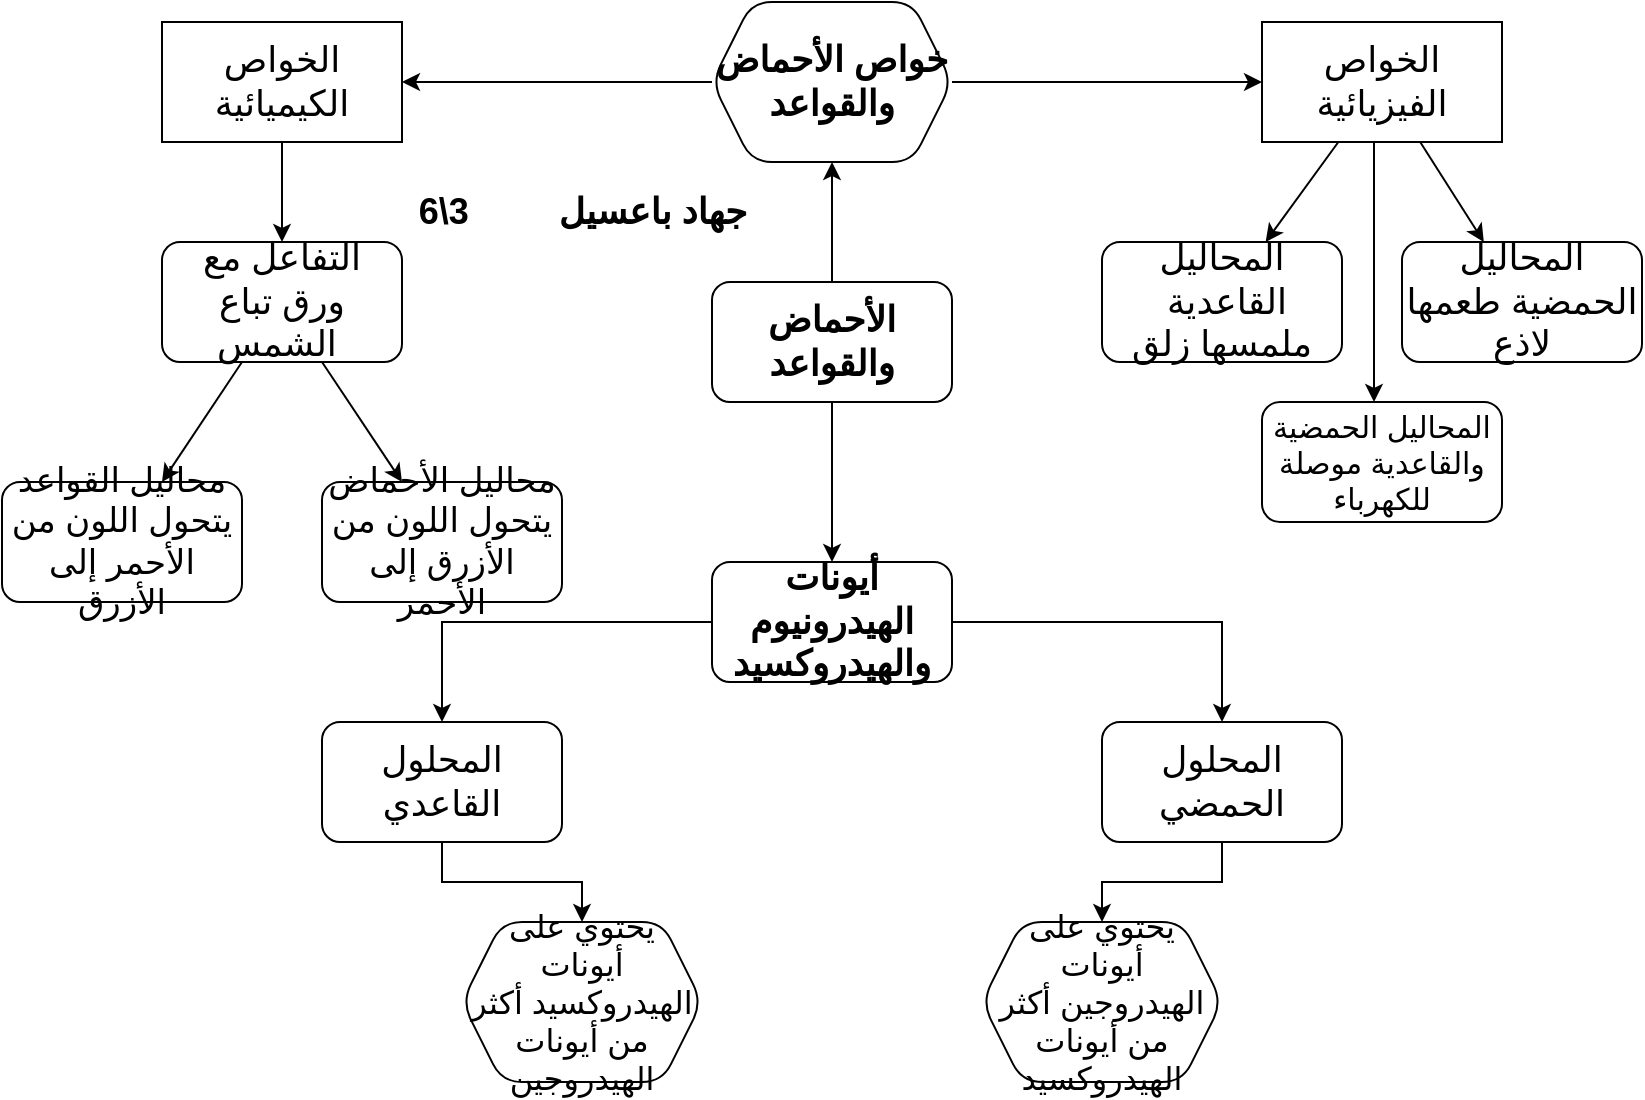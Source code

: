 <mxfile version="24.7.17">
  <diagram name="Page-1" id="8P4Ma--fnbz3ZZtsfuUO">
    <mxGraphModel dx="993" dy="545" grid="1" gridSize="10" guides="1" tooltips="1" connect="1" arrows="1" fold="1" page="1" pageScale="1" pageWidth="850" pageHeight="1100" math="0" shadow="0">
      <root>
        <mxCell id="0" />
        <mxCell id="1" parent="0" />
        <mxCell id="zmrMwlTgeFPRjjYtQPGS-3" value="" style="edgeStyle=orthogonalEdgeStyle;rounded=0;orthogonalLoop=1;jettySize=auto;html=1;" edge="1" parent="1" source="zmrMwlTgeFPRjjYtQPGS-1" target="zmrMwlTgeFPRjjYtQPGS-2">
          <mxGeometry relative="1" as="geometry" />
        </mxCell>
        <mxCell id="zmrMwlTgeFPRjjYtQPGS-30" value="" style="edgeStyle=orthogonalEdgeStyle;rounded=0;orthogonalLoop=1;jettySize=auto;html=1;" edge="1" parent="1" source="zmrMwlTgeFPRjjYtQPGS-1" target="zmrMwlTgeFPRjjYtQPGS-29">
          <mxGeometry relative="1" as="geometry" />
        </mxCell>
        <mxCell id="zmrMwlTgeFPRjjYtQPGS-1" value="&lt;font style=&quot;font-size: 18px;&quot;&gt;&lt;b&gt;الأحماض والقواعد&lt;/b&gt;&lt;/font&gt;" style="rounded=1;whiteSpace=wrap;html=1;" vertex="1" parent="1">
          <mxGeometry x="365" y="210" width="120" height="60" as="geometry" />
        </mxCell>
        <mxCell id="zmrMwlTgeFPRjjYtQPGS-6" value="" style="edgeStyle=orthogonalEdgeStyle;rounded=0;orthogonalLoop=1;jettySize=auto;html=1;" edge="1" parent="1" source="zmrMwlTgeFPRjjYtQPGS-2" target="zmrMwlTgeFPRjjYtQPGS-4">
          <mxGeometry relative="1" as="geometry" />
        </mxCell>
        <mxCell id="zmrMwlTgeFPRjjYtQPGS-19" value="" style="edgeStyle=orthogonalEdgeStyle;rounded=0;orthogonalLoop=1;jettySize=auto;html=1;" edge="1" parent="1" source="zmrMwlTgeFPRjjYtQPGS-2" target="zmrMwlTgeFPRjjYtQPGS-18">
          <mxGeometry relative="1" as="geometry" />
        </mxCell>
        <mxCell id="zmrMwlTgeFPRjjYtQPGS-2" value="&lt;font style=&quot;font-size: 18px;&quot;&gt;&lt;b&gt;خواص الأحماض والقواعد&lt;/b&gt;&lt;/font&gt;" style="shape=hexagon;perimeter=hexagonPerimeter2;whiteSpace=wrap;html=1;fixedSize=1;rounded=1;" vertex="1" parent="1">
          <mxGeometry x="365" y="70" width="120" height="80" as="geometry" />
        </mxCell>
        <mxCell id="zmrMwlTgeFPRjjYtQPGS-9" value="" style="rounded=0;orthogonalLoop=1;jettySize=auto;html=1;" edge="1" parent="1" source="zmrMwlTgeFPRjjYtQPGS-4" target="zmrMwlTgeFPRjjYtQPGS-7">
          <mxGeometry relative="1" as="geometry" />
        </mxCell>
        <mxCell id="zmrMwlTgeFPRjjYtQPGS-13" value="" style="rounded=0;orthogonalLoop=1;jettySize=auto;html=1;" edge="1" parent="1" source="zmrMwlTgeFPRjjYtQPGS-4" target="zmrMwlTgeFPRjjYtQPGS-11">
          <mxGeometry relative="1" as="geometry" />
        </mxCell>
        <mxCell id="zmrMwlTgeFPRjjYtQPGS-15" value="" style="edgeStyle=orthogonalEdgeStyle;rounded=0;orthogonalLoop=1;jettySize=auto;html=1;" edge="1" parent="1">
          <mxGeometry relative="1" as="geometry">
            <mxPoint x="696.0" y="140" as="sourcePoint" />
            <mxPoint x="696.0" y="270" as="targetPoint" />
          </mxGeometry>
        </mxCell>
        <mxCell id="zmrMwlTgeFPRjjYtQPGS-4" value="&lt;font style=&quot;font-size: 18px;&quot;&gt;الخواص الفيزيائية&lt;/font&gt;" style="rounded=0;whiteSpace=wrap;html=1;" vertex="1" parent="1">
          <mxGeometry x="640" y="80" width="120" height="60" as="geometry" />
        </mxCell>
        <mxCell id="zmrMwlTgeFPRjjYtQPGS-7" value="&lt;font style=&quot;font-size: 18px;&quot;&gt;المحاليل الحمضية طعمها لاذع&lt;/font&gt;" style="rounded=1;whiteSpace=wrap;html=1;" vertex="1" parent="1">
          <mxGeometry x="710" y="190" width="120" height="60" as="geometry" />
        </mxCell>
        <mxCell id="zmrMwlTgeFPRjjYtQPGS-11" value="&lt;font style=&quot;font-size: 18px;&quot;&gt;المحاليل القاعدية&amp;nbsp; ملمسها زلق&lt;/font&gt;" style="rounded=1;whiteSpace=wrap;html=1;" vertex="1" parent="1">
          <mxGeometry x="560" y="190" width="120" height="60" as="geometry" />
        </mxCell>
        <mxCell id="zmrMwlTgeFPRjjYtQPGS-14" value="&lt;font style=&quot;font-size: 15px;&quot;&gt;المحاليل الحمضية والقاعدية موصلة للكهرباء&lt;/font&gt;" style="rounded=1;whiteSpace=wrap;html=1;" vertex="1" parent="1">
          <mxGeometry x="640" y="270" width="120" height="60" as="geometry" />
        </mxCell>
        <mxCell id="zmrMwlTgeFPRjjYtQPGS-22" value="" style="rounded=0;orthogonalLoop=1;jettySize=auto;html=1;" edge="1" parent="1" source="zmrMwlTgeFPRjjYtQPGS-18" target="zmrMwlTgeFPRjjYtQPGS-20">
          <mxGeometry relative="1" as="geometry" />
        </mxCell>
        <mxCell id="zmrMwlTgeFPRjjYtQPGS-18" value="&lt;font style=&quot;font-size: 18px;&quot;&gt;الخواص الكيميائية&lt;/font&gt;" style="rounded=0;whiteSpace=wrap;html=1;" vertex="1" parent="1">
          <mxGeometry x="90" y="80" width="120" height="60" as="geometry" />
        </mxCell>
        <mxCell id="zmrMwlTgeFPRjjYtQPGS-24" value="" style="rounded=0;orthogonalLoop=1;jettySize=auto;html=1;" edge="1" parent="1" source="zmrMwlTgeFPRjjYtQPGS-20" target="zmrMwlTgeFPRjjYtQPGS-23">
          <mxGeometry relative="1" as="geometry" />
        </mxCell>
        <mxCell id="zmrMwlTgeFPRjjYtQPGS-26" value="" style="rounded=0;orthogonalLoop=1;jettySize=auto;html=1;" edge="1" parent="1" source="zmrMwlTgeFPRjjYtQPGS-20" target="zmrMwlTgeFPRjjYtQPGS-25">
          <mxGeometry relative="1" as="geometry" />
        </mxCell>
        <mxCell id="zmrMwlTgeFPRjjYtQPGS-20" value="&lt;font style=&quot;font-size: 18px;&quot;&gt;التفاعل مع ورق&amp;nbsp;تباع الشمس&amp;nbsp;&lt;/font&gt;" style="rounded=1;whiteSpace=wrap;html=1;" vertex="1" parent="1">
          <mxGeometry x="90" y="190" width="120" height="60" as="geometry" />
        </mxCell>
        <mxCell id="zmrMwlTgeFPRjjYtQPGS-23" value="&lt;font style=&quot;font-size: 17px;&quot;&gt;محاليل الأحماض يتحول اللون من الأزرق إلى الأحمر&lt;/font&gt;" style="rounded=1;whiteSpace=wrap;html=1;" vertex="1" parent="1">
          <mxGeometry x="170" y="310" width="120" height="60" as="geometry" />
        </mxCell>
        <mxCell id="zmrMwlTgeFPRjjYtQPGS-25" value="&lt;font style=&quot;font-size: 17px;&quot;&gt;محاليل القواعد يتحول اللون من الأحمر إلى الأزرق&lt;/font&gt;" style="rounded=1;whiteSpace=wrap;html=1;" vertex="1" parent="1">
          <mxGeometry x="10" y="310" width="120" height="60" as="geometry" />
        </mxCell>
        <mxCell id="zmrMwlTgeFPRjjYtQPGS-32" value="" style="edgeStyle=orthogonalEdgeStyle;rounded=0;orthogonalLoop=1;jettySize=auto;html=1;" edge="1" parent="1" source="zmrMwlTgeFPRjjYtQPGS-29" target="zmrMwlTgeFPRjjYtQPGS-31">
          <mxGeometry relative="1" as="geometry" />
        </mxCell>
        <mxCell id="zmrMwlTgeFPRjjYtQPGS-34" value="" style="edgeStyle=orthogonalEdgeStyle;rounded=0;orthogonalLoop=1;jettySize=auto;html=1;" edge="1" parent="1" source="zmrMwlTgeFPRjjYtQPGS-29" target="zmrMwlTgeFPRjjYtQPGS-33">
          <mxGeometry relative="1" as="geometry" />
        </mxCell>
        <mxCell id="zmrMwlTgeFPRjjYtQPGS-29" value="&lt;font style=&quot;font-size: 18px;&quot;&gt;&lt;b&gt;أيونات الهيدرونيوم والهيدروكسيد&lt;/b&gt;&lt;/font&gt;" style="whiteSpace=wrap;html=1;rounded=1;" vertex="1" parent="1">
          <mxGeometry x="365" y="350" width="120" height="60" as="geometry" />
        </mxCell>
        <mxCell id="zmrMwlTgeFPRjjYtQPGS-38" value="" style="edgeStyle=orthogonalEdgeStyle;rounded=0;orthogonalLoop=1;jettySize=auto;html=1;" edge="1" parent="1" source="zmrMwlTgeFPRjjYtQPGS-31" target="zmrMwlTgeFPRjjYtQPGS-37">
          <mxGeometry relative="1" as="geometry" />
        </mxCell>
        <mxCell id="zmrMwlTgeFPRjjYtQPGS-31" value="&lt;font style=&quot;font-size: 18px;&quot;&gt;المحلول الحمضي&lt;/font&gt;" style="whiteSpace=wrap;html=1;rounded=1;" vertex="1" parent="1">
          <mxGeometry x="560" y="430" width="120" height="60" as="geometry" />
        </mxCell>
        <mxCell id="zmrMwlTgeFPRjjYtQPGS-40" value="" style="edgeStyle=orthogonalEdgeStyle;rounded=0;orthogonalLoop=1;jettySize=auto;html=1;" edge="1" parent="1" source="zmrMwlTgeFPRjjYtQPGS-33" target="zmrMwlTgeFPRjjYtQPGS-39">
          <mxGeometry relative="1" as="geometry" />
        </mxCell>
        <mxCell id="zmrMwlTgeFPRjjYtQPGS-33" value="&lt;font style=&quot;font-size: 18px;&quot;&gt;المحلول القاعدي&lt;/font&gt;" style="whiteSpace=wrap;html=1;rounded=1;" vertex="1" parent="1">
          <mxGeometry x="170" y="430" width="120" height="60" as="geometry" />
        </mxCell>
        <mxCell id="zmrMwlTgeFPRjjYtQPGS-37" value="&lt;font style=&quot;font-size: 16px;&quot;&gt;يحتوي&amp;nbsp;على أيونات الهيدروجين أكثر من أيونات الهيدروكسيد&lt;/font&gt;" style="shape=hexagon;perimeter=hexagonPerimeter2;whiteSpace=wrap;html=1;fixedSize=1;rounded=1;" vertex="1" parent="1">
          <mxGeometry x="500" y="530" width="120" height="80" as="geometry" />
        </mxCell>
        <mxCell id="zmrMwlTgeFPRjjYtQPGS-39" value="&lt;span style=&quot;font-size: 16px;&quot;&gt;يحتوي&amp;nbsp;على أيونات الهيدروكسيد أكثر من أيونات الهيدروجين&lt;/span&gt;" style="shape=hexagon;perimeter=hexagonPerimeter2;whiteSpace=wrap;html=1;fixedSize=1;rounded=1;" vertex="1" parent="1">
          <mxGeometry x="240" y="530" width="120" height="80" as="geometry" />
        </mxCell>
        <mxCell id="zmrMwlTgeFPRjjYtQPGS-41" value="&lt;font style=&quot;font-size: 18px;&quot;&gt;&lt;b&gt;جهاد باعسيل&amp;nbsp; &amp;nbsp; &amp;nbsp; &amp;nbsp; &amp;nbsp;3\6&lt;/b&gt;&lt;/font&gt;" style="text;html=1;align=center;verticalAlign=middle;resizable=0;points=[];autosize=1;strokeColor=none;fillColor=none;" vertex="1" parent="1">
          <mxGeometry x="215" y="155" width="170" height="40" as="geometry" />
        </mxCell>
      </root>
    </mxGraphModel>
  </diagram>
</mxfile>
